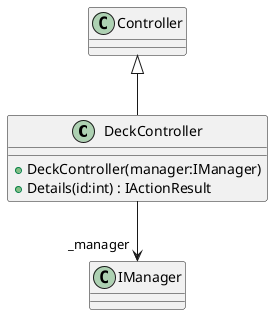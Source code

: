 @startuml
class DeckController {
    + DeckController(manager:IManager)
    + Details(id:int) : IActionResult
}
Controller <|-- DeckController
DeckController --> "_manager" IManager
@enduml
